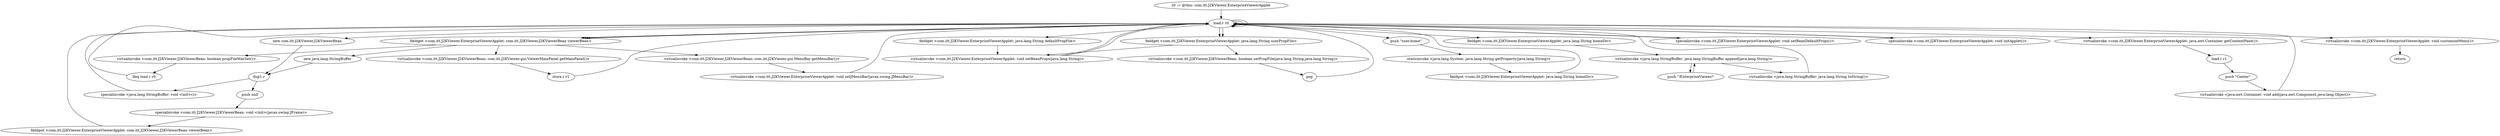digraph "" {
    "r0 := @this: com.itt.J2KViewer.EnterpriseViewerApplet"
    "load.r r0"
    "r0 := @this: com.itt.J2KViewer.EnterpriseViewerApplet"->"load.r r0";
    "new com.itt.J2KViewer.J2KViewerBean"
    "load.r r0"->"new com.itt.J2KViewer.J2KViewerBean";
    "dup1.r"
    "new com.itt.J2KViewer.J2KViewerBean"->"dup1.r";
    "push null"
    "dup1.r"->"push null";
    "specialinvoke <com.itt.J2KViewer.J2KViewerBean: void <init>(javax.swing.JFrame)>"
    "push null"->"specialinvoke <com.itt.J2KViewer.J2KViewerBean: void <init>(javax.swing.JFrame)>";
    "fieldput <com.itt.J2KViewer.EnterpriseViewerApplet: com.itt.J2KViewer.J2KViewerBean viewerBean>"
    "specialinvoke <com.itt.J2KViewer.J2KViewerBean: void <init>(javax.swing.JFrame)>"->"fieldput <com.itt.J2KViewer.EnterpriseViewerApplet: com.itt.J2KViewer.J2KViewerBean viewerBean>";
    "fieldput <com.itt.J2KViewer.EnterpriseViewerApplet: com.itt.J2KViewer.J2KViewerBean viewerBean>"->"load.r r0";
    "load.r r0"->"load.r r0";
    "fieldget <com.itt.J2KViewer.EnterpriseViewerApplet: java.lang.String defaultPropFile>"
    "load.r r0"->"fieldget <com.itt.J2KViewer.EnterpriseViewerApplet: java.lang.String defaultPropFile>";
    "virtualinvoke <com.itt.J2KViewer.EnterpriseViewerApplet: void setBeanProps(java.lang.String)>"
    "fieldget <com.itt.J2KViewer.EnterpriseViewerApplet: java.lang.String defaultPropFile>"->"virtualinvoke <com.itt.J2KViewer.EnterpriseViewerApplet: void setBeanProps(java.lang.String)>";
    "virtualinvoke <com.itt.J2KViewer.EnterpriseViewerApplet: void setBeanProps(java.lang.String)>"->"load.r r0";
    "push \"user.home\""
    "load.r r0"->"push \"user.home\"";
    "staticinvoke <java.lang.System: java.lang.String getProperty(java.lang.String)>"
    "push \"user.home\""->"staticinvoke <java.lang.System: java.lang.String getProperty(java.lang.String)>";
    "fieldput <com.itt.J2KViewer.EnterpriseViewerApplet: java.lang.String homeDir>"
    "staticinvoke <java.lang.System: java.lang.String getProperty(java.lang.String)>"->"fieldput <com.itt.J2KViewer.EnterpriseViewerApplet: java.lang.String homeDir>";
    "fieldput <com.itt.J2KViewer.EnterpriseViewerApplet: java.lang.String homeDir>"->"load.r r0";
    "fieldget <com.itt.J2KViewer.EnterpriseViewerApplet: com.itt.J2KViewer.J2KViewerBean viewerBean>"
    "load.r r0"->"fieldget <com.itt.J2KViewer.EnterpriseViewerApplet: com.itt.J2KViewer.J2KViewerBean viewerBean>";
    "new java.lang.StringBuffer"
    "fieldget <com.itt.J2KViewer.EnterpriseViewerApplet: com.itt.J2KViewer.J2KViewerBean viewerBean>"->"new java.lang.StringBuffer";
    "new java.lang.StringBuffer"->"dup1.r";
    "specialinvoke <java.lang.StringBuffer: void <init>()>"
    "dup1.r"->"specialinvoke <java.lang.StringBuffer: void <init>()>";
    "specialinvoke <java.lang.StringBuffer: void <init>()>"->"load.r r0";
    "fieldget <com.itt.J2KViewer.EnterpriseViewerApplet: java.lang.String homeDir>"
    "load.r r0"->"fieldget <com.itt.J2KViewer.EnterpriseViewerApplet: java.lang.String homeDir>";
    "virtualinvoke <java.lang.StringBuffer: java.lang.StringBuffer append(java.lang.String)>"
    "fieldget <com.itt.J2KViewer.EnterpriseViewerApplet: java.lang.String homeDir>"->"virtualinvoke <java.lang.StringBuffer: java.lang.StringBuffer append(java.lang.String)>";
    "push \"/EnterpriseViewer/\""
    "virtualinvoke <java.lang.StringBuffer: java.lang.StringBuffer append(java.lang.String)>"->"push \"/EnterpriseViewer/\"";
    "push \"/EnterpriseViewer/\""->"virtualinvoke <java.lang.StringBuffer: java.lang.StringBuffer append(java.lang.String)>";
    "virtualinvoke <java.lang.StringBuffer: java.lang.String toString()>"
    "virtualinvoke <java.lang.StringBuffer: java.lang.StringBuffer append(java.lang.String)>"->"virtualinvoke <java.lang.StringBuffer: java.lang.String toString()>";
    "virtualinvoke <java.lang.StringBuffer: java.lang.String toString()>"->"load.r r0";
    "fieldget <com.itt.J2KViewer.EnterpriseViewerApplet: java.lang.String userPropFile>"
    "load.r r0"->"fieldget <com.itt.J2KViewer.EnterpriseViewerApplet: java.lang.String userPropFile>";
    "virtualinvoke <com.itt.J2KViewer.J2KViewerBean: boolean setPropFile(java.lang.String,java.lang.String)>"
    "fieldget <com.itt.J2KViewer.EnterpriseViewerApplet: java.lang.String userPropFile>"->"virtualinvoke <com.itt.J2KViewer.J2KViewerBean: boolean setPropFile(java.lang.String,java.lang.String)>";
    "pop"
    "virtualinvoke <com.itt.J2KViewer.J2KViewerBean: boolean setPropFile(java.lang.String,java.lang.String)>"->"pop";
    "pop"->"load.r r0";
    "load.r r0"->"fieldget <com.itt.J2KViewer.EnterpriseViewerApplet: com.itt.J2KViewer.J2KViewerBean viewerBean>";
    "virtualinvoke <com.itt.J2KViewer.J2KViewerBean: boolean propFileWasSet()>"
    "fieldget <com.itt.J2KViewer.EnterpriseViewerApplet: com.itt.J2KViewer.J2KViewerBean viewerBean>"->"virtualinvoke <com.itt.J2KViewer.J2KViewerBean: boolean propFileWasSet()>";
    "ifeq load.r r0"
    "virtualinvoke <com.itt.J2KViewer.J2KViewerBean: boolean propFileWasSet()>"->"ifeq load.r r0";
    "ifeq load.r r0"->"load.r r0";
    "load.r r0"->"load.r r0";
    "load.r r0"->"fieldget <com.itt.J2KViewer.EnterpriseViewerApplet: java.lang.String userPropFile>";
    "fieldget <com.itt.J2KViewer.EnterpriseViewerApplet: java.lang.String userPropFile>"->"virtualinvoke <com.itt.J2KViewer.EnterpriseViewerApplet: void setBeanProps(java.lang.String)>";
    "virtualinvoke <com.itt.J2KViewer.EnterpriseViewerApplet: void setBeanProps(java.lang.String)>"->"load.r r0";
    "specialinvoke <com.itt.J2KViewer.EnterpriseViewerApplet: void setBeanDefaultProps()>"
    "load.r r0"->"specialinvoke <com.itt.J2KViewer.EnterpriseViewerApplet: void setBeanDefaultProps()>";
    "specialinvoke <com.itt.J2KViewer.EnterpriseViewerApplet: void setBeanDefaultProps()>"->"load.r r0";
    "specialinvoke <com.itt.J2KViewer.EnterpriseViewerApplet: void initApplet()>"
    "load.r r0"->"specialinvoke <com.itt.J2KViewer.EnterpriseViewerApplet: void initApplet()>";
    "specialinvoke <com.itt.J2KViewer.EnterpriseViewerApplet: void initApplet()>"->"load.r r0";
    "load.r r0"->"fieldget <com.itt.J2KViewer.EnterpriseViewerApplet: com.itt.J2KViewer.J2KViewerBean viewerBean>";
    "virtualinvoke <com.itt.J2KViewer.J2KViewerBean: com.itt.J2KViewer.gui.ViewerMainPanel getMainPanel()>"
    "fieldget <com.itt.J2KViewer.EnterpriseViewerApplet: com.itt.J2KViewer.J2KViewerBean viewerBean>"->"virtualinvoke <com.itt.J2KViewer.J2KViewerBean: com.itt.J2KViewer.gui.ViewerMainPanel getMainPanel()>";
    "store.r r1"
    "virtualinvoke <com.itt.J2KViewer.J2KViewerBean: com.itt.J2KViewer.gui.ViewerMainPanel getMainPanel()>"->"store.r r1";
    "store.r r1"->"load.r r0";
    "virtualinvoke <com.itt.J2KViewer.EnterpriseViewerApplet: java.awt.Container getContentPane()>"
    "load.r r0"->"virtualinvoke <com.itt.J2KViewer.EnterpriseViewerApplet: java.awt.Container getContentPane()>";
    "load.r r1"
    "virtualinvoke <com.itt.J2KViewer.EnterpriseViewerApplet: java.awt.Container getContentPane()>"->"load.r r1";
    "push \"Center\""
    "load.r r1"->"push \"Center\"";
    "virtualinvoke <java.awt.Container: void add(java.awt.Component,java.lang.Object)>"
    "push \"Center\""->"virtualinvoke <java.awt.Container: void add(java.awt.Component,java.lang.Object)>";
    "virtualinvoke <java.awt.Container: void add(java.awt.Component,java.lang.Object)>"->"load.r r0";
    "load.r r0"->"load.r r0";
    "load.r r0"->"fieldget <com.itt.J2KViewer.EnterpriseViewerApplet: com.itt.J2KViewer.J2KViewerBean viewerBean>";
    "virtualinvoke <com.itt.J2KViewer.J2KViewerBean: com.itt.J2KViewer.gui.MenuBar getMenuBar()>"
    "fieldget <com.itt.J2KViewer.EnterpriseViewerApplet: com.itt.J2KViewer.J2KViewerBean viewerBean>"->"virtualinvoke <com.itt.J2KViewer.J2KViewerBean: com.itt.J2KViewer.gui.MenuBar getMenuBar()>";
    "virtualinvoke <com.itt.J2KViewer.EnterpriseViewerApplet: void setJMenuBar(javax.swing.JMenuBar)>"
    "virtualinvoke <com.itt.J2KViewer.J2KViewerBean: com.itt.J2KViewer.gui.MenuBar getMenuBar()>"->"virtualinvoke <com.itt.J2KViewer.EnterpriseViewerApplet: void setJMenuBar(javax.swing.JMenuBar)>";
    "virtualinvoke <com.itt.J2KViewer.EnterpriseViewerApplet: void setJMenuBar(javax.swing.JMenuBar)>"->"load.r r0";
    "virtualinvoke <com.itt.J2KViewer.EnterpriseViewerApplet: void customizeMenu()>"
    "load.r r0"->"virtualinvoke <com.itt.J2KViewer.EnterpriseViewerApplet: void customizeMenu()>";
    "return"
    "virtualinvoke <com.itt.J2KViewer.EnterpriseViewerApplet: void customizeMenu()>"->"return";
}
